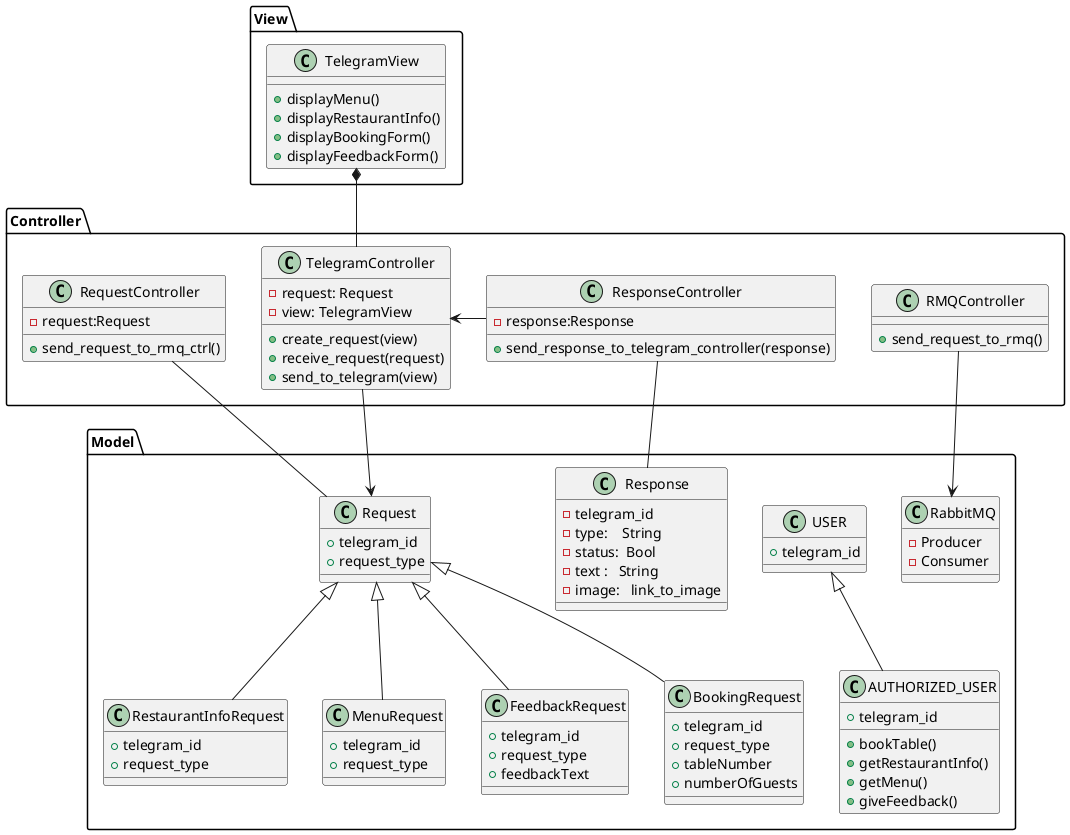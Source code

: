 @startuml


package "Model" {

class RabbitMQ{
-Producer
-Consumer
}
class USER {
  +telegram_id
}

class AUTHORIZED_USER {
  +telegram_id
  +bookTable()
  +getRestaurantInfo()
  +getMenu()
  +giveFeedback()
}
  class Response{
  -telegram_id
  -type:    String
  -status:  Bool
  -text :   String
  -image:   link_to_image


  }

  class Request {
    +telegram_id
    +request_type
  }

  class BookingRequest {
    +telegram_id
    +request_type
    +tableNumber
    +numberOfGuests
  }

  class RestaurantInfoRequest {
    +telegram_id
    +request_type
  }

  class MenuRequest {
    +telegram_id
    +request_type
  }

  class FeedbackRequest {
    +telegram_id
    +request_type
    +feedbackText
  }

  Request <|-- BookingRequest
  Request <|-- RestaurantInfoRequest
  Request <|-- MenuRequest
  Request <|-- FeedbackRequest
}

package "View" {
  class TelegramView {
    +displayMenu()
    +displayRestaurantInfo()
    +displayBookingForm()
    +displayFeedbackForm()
  }
}

package "Controller" {

  class RMQController{
  +send_request_to_rmq()
  }
  class ResponseController{
  -response:Response
'  +receive_response_from_rmq()
  +send_response_to_telegram_controller(response)
  }
  class RequestController{
  -request:Request
  +send_request_to_rmq_ctrl()
  }
  class TelegramController {
    -request: Request
    -view: TelegramView

    +create_request(view)
    +receive_request(request)
    +send_to_telegram(view)
  }
}


ResponseController -> TelegramController
ResponseController -- Response
RequestController -- Request
USER <|-- AUTHORIZED_USER
TelegramView *-- TelegramController
TelegramController --> Request
RMQController --> RabbitMQ

@enduml